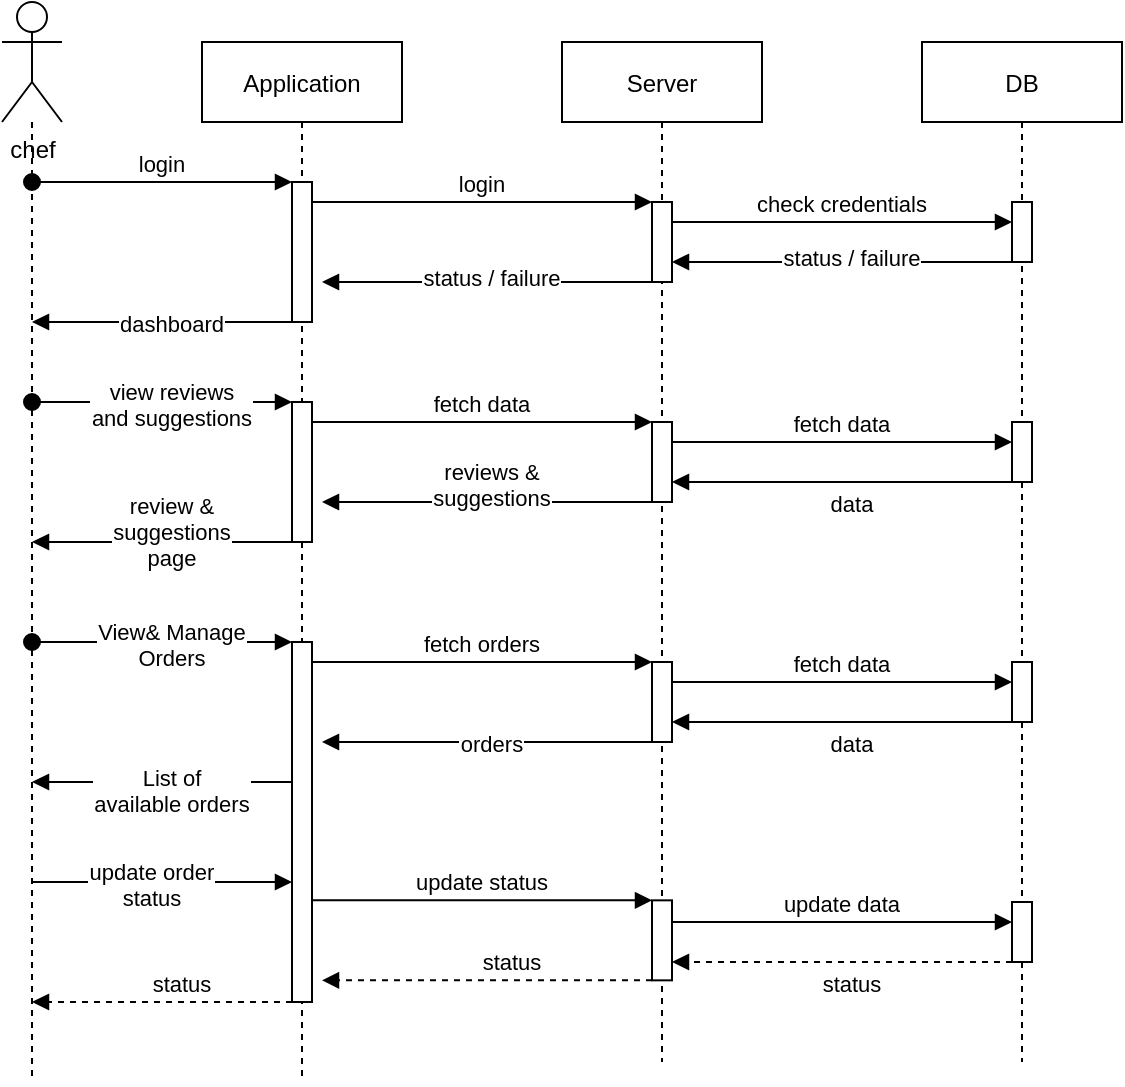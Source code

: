 <mxfile version="15.4.1" type="device"><diagram id="kgpKYQtTHZ0yAKxKKP6v" name="Page-1"><mxGraphModel dx="2170" dy="1195" grid="1" gridSize="10" guides="1" tooltips="1" connect="1" arrows="1" fold="1" page="1" pageScale="1" pageWidth="850" pageHeight="1100" math="0" shadow="0"><root><mxCell id="0"/><mxCell id="1" parent="0"/><mxCell id="3nuBFxr9cyL0pnOWT2aG-1" value="Application" style="shape=umlLifeline;perimeter=lifelinePerimeter;container=1;collapsible=0;recursiveResize=0;rounded=0;shadow=0;strokeWidth=1;" parent="1" vertex="1"><mxGeometry x="285" y="80" width="100" height="520" as="geometry"/></mxCell><mxCell id="3nuBFxr9cyL0pnOWT2aG-2" value="" style="points=[];perimeter=orthogonalPerimeter;rounded=0;shadow=0;strokeWidth=1;" parent="3nuBFxr9cyL0pnOWT2aG-1" vertex="1"><mxGeometry x="45" y="70" width="10" height="70" as="geometry"/></mxCell><mxCell id="3nuBFxr9cyL0pnOWT2aG-3" value="login" style="verticalAlign=bottom;startArrow=oval;endArrow=block;startSize=8;shadow=0;strokeWidth=1;" parent="3nuBFxr9cyL0pnOWT2aG-1" target="3nuBFxr9cyL0pnOWT2aG-2" edge="1"><mxGeometry relative="1" as="geometry"><mxPoint x="-85" y="70" as="sourcePoint"/></mxGeometry></mxCell><mxCell id="trN2oQFiSMDePLMzImDC-10" value="dashboard" style="verticalAlign=bottom;endArrow=block;shadow=0;strokeWidth=1;" edge="1" parent="3nuBFxr9cyL0pnOWT2aG-1"><mxGeometry x="-0.077" y="10" relative="1" as="geometry"><mxPoint x="45" y="140" as="sourcePoint"/><mxPoint x="-85" y="140" as="targetPoint"/><mxPoint as="offset"/></mxGeometry></mxCell><mxCell id="trN2oQFiSMDePLMzImDC-11" value="" style="points=[];perimeter=orthogonalPerimeter;rounded=0;shadow=0;strokeWidth=1;" vertex="1" parent="3nuBFxr9cyL0pnOWT2aG-1"><mxGeometry x="45" y="180" width="10" height="70" as="geometry"/></mxCell><mxCell id="trN2oQFiSMDePLMzImDC-12" value="view reviews&#xA;and suggestions&#xA;" style="verticalAlign=bottom;startArrow=oval;endArrow=block;startSize=8;shadow=0;strokeWidth=1;" edge="1" parent="3nuBFxr9cyL0pnOWT2aG-1" target="trN2oQFiSMDePLMzImDC-11"><mxGeometry x="0.077" y="-30" relative="1" as="geometry"><mxPoint x="-85" y="180" as="sourcePoint"/><mxPoint as="offset"/></mxGeometry></mxCell><mxCell id="trN2oQFiSMDePLMzImDC-13" value="review &amp; &#xA;suggestions&#xA;page&#xA;" style="verticalAlign=bottom;endArrow=block;shadow=0;strokeWidth=1;" edge="1" parent="3nuBFxr9cyL0pnOWT2aG-1"><mxGeometry x="-0.077" y="30" relative="1" as="geometry"><mxPoint x="45" y="250" as="sourcePoint"/><mxPoint x="-85" y="250" as="targetPoint"/><mxPoint as="offset"/></mxGeometry></mxCell><mxCell id="trN2oQFiSMDePLMzImDC-20" value="" style="points=[];perimeter=orthogonalPerimeter;rounded=0;shadow=0;strokeWidth=1;" vertex="1" parent="3nuBFxr9cyL0pnOWT2aG-1"><mxGeometry x="45" y="300" width="10" height="180" as="geometry"/></mxCell><mxCell id="trN2oQFiSMDePLMzImDC-21" value="View&amp; Manage&#xA;Orders&#xA;" style="verticalAlign=bottom;startArrow=oval;endArrow=block;startSize=8;shadow=0;strokeWidth=1;" edge="1" parent="3nuBFxr9cyL0pnOWT2aG-1" target="trN2oQFiSMDePLMzImDC-20"><mxGeometry x="0.077" y="-30" relative="1" as="geometry"><mxPoint x="-85" y="300" as="sourcePoint"/><mxPoint as="offset"/></mxGeometry></mxCell><mxCell id="trN2oQFiSMDePLMzImDC-22" value="List of &#xA;available orders" style="verticalAlign=bottom;endArrow=block;shadow=0;strokeWidth=1;" edge="1" parent="3nuBFxr9cyL0pnOWT2aG-1"><mxGeometry x="-0.077" y="20" relative="1" as="geometry"><mxPoint x="45" y="370" as="sourcePoint"/><mxPoint x="-85" y="370" as="targetPoint"/><mxPoint as="offset"/></mxGeometry></mxCell><mxCell id="trN2oQFiSMDePLMzImDC-30" value="update order&#xA;status&#xA;" style="verticalAlign=bottom;endArrow=block;shadow=0;strokeWidth=1;" edge="1" parent="3nuBFxr9cyL0pnOWT2aG-1"><mxGeometry x="-0.077" y="-30" relative="1" as="geometry"><mxPoint x="-85" y="420" as="sourcePoint"/><mxPoint x="45" y="420" as="targetPoint"/><mxPoint as="offset"/></mxGeometry></mxCell><mxCell id="trN2oQFiSMDePLMzImDC-37" value="status" style="verticalAlign=bottom;endArrow=block;shadow=0;strokeWidth=1;dashed=1;" edge="1" parent="3nuBFxr9cyL0pnOWT2aG-1"><mxGeometry x="-0.151" relative="1" as="geometry"><mxPoint x="45" y="480.0" as="sourcePoint"/><mxPoint x="-85" y="480" as="targetPoint"/><mxPoint as="offset"/></mxGeometry></mxCell><mxCell id="3nuBFxr9cyL0pnOWT2aG-5" value="Server" style="shape=umlLifeline;perimeter=lifelinePerimeter;container=1;collapsible=0;recursiveResize=0;rounded=0;shadow=0;strokeWidth=1;" parent="1" vertex="1"><mxGeometry x="465" y="80" width="100" height="510" as="geometry"/></mxCell><mxCell id="3nuBFxr9cyL0pnOWT2aG-6" value="" style="points=[];perimeter=orthogonalPerimeter;rounded=0;shadow=0;strokeWidth=1;" parent="3nuBFxr9cyL0pnOWT2aG-5" vertex="1"><mxGeometry x="45" y="80" width="10" height="40" as="geometry"/></mxCell><mxCell id="trN2oQFiSMDePLMzImDC-14" value="" style="points=[];perimeter=orthogonalPerimeter;rounded=0;shadow=0;strokeWidth=1;" vertex="1" parent="3nuBFxr9cyL0pnOWT2aG-5"><mxGeometry x="45" y="190" width="10" height="40" as="geometry"/></mxCell><mxCell id="trN2oQFiSMDePLMzImDC-15" value="fetch data" style="verticalAlign=bottom;endArrow=block;entryX=0;entryY=0;shadow=0;strokeWidth=1;" edge="1" parent="3nuBFxr9cyL0pnOWT2aG-5" target="trN2oQFiSMDePLMzImDC-14"><mxGeometry relative="1" as="geometry"><mxPoint x="-125" y="190" as="sourcePoint"/></mxGeometry></mxCell><mxCell id="trN2oQFiSMDePLMzImDC-16" value="reviews &amp; &#xA;suggestions&#xA;" style="verticalAlign=bottom;endArrow=block;entryX=1;entryY=0;shadow=0;strokeWidth=1;" edge="1" parent="3nuBFxr9cyL0pnOWT2aG-5" source="trN2oQFiSMDePLMzImDC-14"><mxGeometry x="-0.03" y="20" relative="1" as="geometry"><mxPoint x="-60" y="230" as="sourcePoint"/><mxPoint x="-120" y="230" as="targetPoint"/><mxPoint as="offset"/></mxGeometry></mxCell><mxCell id="trN2oQFiSMDePLMzImDC-23" value="" style="points=[];perimeter=orthogonalPerimeter;rounded=0;shadow=0;strokeWidth=1;" vertex="1" parent="3nuBFxr9cyL0pnOWT2aG-5"><mxGeometry x="45" y="310" width="10" height="40" as="geometry"/></mxCell><mxCell id="trN2oQFiSMDePLMzImDC-24" value="fetch orders" style="verticalAlign=bottom;endArrow=block;entryX=0;entryY=0;shadow=0;strokeWidth=1;" edge="1" parent="3nuBFxr9cyL0pnOWT2aG-5" target="trN2oQFiSMDePLMzImDC-23"><mxGeometry relative="1" as="geometry"><mxPoint x="-125" y="310" as="sourcePoint"/></mxGeometry></mxCell><mxCell id="trN2oQFiSMDePLMzImDC-25" value="orders" style="verticalAlign=bottom;endArrow=block;entryX=1;entryY=0;shadow=0;strokeWidth=1;" edge="1" parent="3nuBFxr9cyL0pnOWT2aG-5" source="trN2oQFiSMDePLMzImDC-23"><mxGeometry x="-0.03" y="10" relative="1" as="geometry"><mxPoint x="-525" y="270" as="sourcePoint"/><mxPoint x="-120" y="350" as="targetPoint"/><mxPoint as="offset"/></mxGeometry></mxCell><mxCell id="trN2oQFiSMDePLMzImDC-31" value="" style="points=[];perimeter=orthogonalPerimeter;rounded=0;shadow=0;strokeWidth=1;" vertex="1" parent="3nuBFxr9cyL0pnOWT2aG-5"><mxGeometry x="45" y="429.17" width="10" height="40" as="geometry"/></mxCell><mxCell id="trN2oQFiSMDePLMzImDC-32" value="update status" style="verticalAlign=bottom;endArrow=block;entryX=0;entryY=0;shadow=0;strokeWidth=1;" edge="1" parent="3nuBFxr9cyL0pnOWT2aG-5" target="trN2oQFiSMDePLMzImDC-31"><mxGeometry relative="1" as="geometry"><mxPoint x="-125" y="429.17" as="sourcePoint"/></mxGeometry></mxCell><mxCell id="trN2oQFiSMDePLMzImDC-33" value="status" style="verticalAlign=bottom;endArrow=block;entryX=1;entryY=0;shadow=0;strokeWidth=1;dashed=1;" edge="1" parent="3nuBFxr9cyL0pnOWT2aG-5" source="trN2oQFiSMDePLMzImDC-31"><mxGeometry x="-0.151" relative="1" as="geometry"><mxPoint x="-990" y="309.17" as="sourcePoint"/><mxPoint x="-120" y="469.17" as="targetPoint"/><mxPoint as="offset"/></mxGeometry></mxCell><mxCell id="3nuBFxr9cyL0pnOWT2aG-8" value="login" style="verticalAlign=bottom;endArrow=block;entryX=0;entryY=0;shadow=0;strokeWidth=1;" parent="1" source="3nuBFxr9cyL0pnOWT2aG-2" target="3nuBFxr9cyL0pnOWT2aG-6" edge="1"><mxGeometry relative="1" as="geometry"><mxPoint x="440" y="160" as="sourcePoint"/></mxGeometry></mxCell><mxCell id="3nuBFxr9cyL0pnOWT2aG-9" value="status / failure&#xA;" style="verticalAlign=bottom;endArrow=block;entryX=1;entryY=0;shadow=0;strokeWidth=1;" parent="1" source="3nuBFxr9cyL0pnOWT2aG-6" edge="1"><mxGeometry x="-0.03" y="20" relative="1" as="geometry"><mxPoint x="405" y="200" as="sourcePoint"/><mxPoint x="345" y="200" as="targetPoint"/><mxPoint as="offset"/></mxGeometry></mxCell><mxCell id="trN2oQFiSMDePLMzImDC-1" value="DB" style="shape=umlLifeline;perimeter=lifelinePerimeter;container=1;collapsible=0;recursiveResize=0;rounded=0;shadow=0;strokeWidth=1;" vertex="1" parent="1"><mxGeometry x="645" y="80" width="100" height="510" as="geometry"/></mxCell><mxCell id="trN2oQFiSMDePLMzImDC-2" value="" style="points=[];perimeter=orthogonalPerimeter;rounded=0;shadow=0;strokeWidth=1;" vertex="1" parent="trN2oQFiSMDePLMzImDC-1"><mxGeometry x="45" y="80" width="10" height="30" as="geometry"/></mxCell><mxCell id="trN2oQFiSMDePLMzImDC-17" value="" style="points=[];perimeter=orthogonalPerimeter;rounded=0;shadow=0;strokeWidth=1;" vertex="1" parent="trN2oQFiSMDePLMzImDC-1"><mxGeometry x="45" y="190" width="10" height="30" as="geometry"/></mxCell><mxCell id="trN2oQFiSMDePLMzImDC-18" value="fetch data" style="verticalAlign=bottom;endArrow=block;entryX=0;entryY=0;shadow=0;strokeWidth=1;" edge="1" parent="trN2oQFiSMDePLMzImDC-1"><mxGeometry relative="1" as="geometry"><mxPoint x="-125" y="200.0" as="sourcePoint"/><mxPoint x="45" y="200.0" as="targetPoint"/></mxGeometry></mxCell><mxCell id="trN2oQFiSMDePLMzImDC-19" value="data" style="verticalAlign=bottom;endArrow=block;entryX=1;entryY=0;shadow=0;strokeWidth=1;" edge="1" parent="trN2oQFiSMDePLMzImDC-1" source="trN2oQFiSMDePLMzImDC-17"><mxGeometry x="-0.059" y="20" relative="1" as="geometry"><mxPoint x="40" y="220" as="sourcePoint"/><mxPoint x="-125" y="220" as="targetPoint"/><mxPoint as="offset"/></mxGeometry></mxCell><mxCell id="trN2oQFiSMDePLMzImDC-27" value="" style="points=[];perimeter=orthogonalPerimeter;rounded=0;shadow=0;strokeWidth=1;" vertex="1" parent="trN2oQFiSMDePLMzImDC-1"><mxGeometry x="45" y="310" width="10" height="30" as="geometry"/></mxCell><mxCell id="trN2oQFiSMDePLMzImDC-28" value="fetch data" style="verticalAlign=bottom;endArrow=block;entryX=0;entryY=0;shadow=0;strokeWidth=1;" edge="1" parent="trN2oQFiSMDePLMzImDC-1"><mxGeometry relative="1" as="geometry"><mxPoint x="-125" y="320.0" as="sourcePoint"/><mxPoint x="45" y="320.0" as="targetPoint"/></mxGeometry></mxCell><mxCell id="trN2oQFiSMDePLMzImDC-29" value="data" style="verticalAlign=bottom;endArrow=block;entryX=1;entryY=0;shadow=0;strokeWidth=1;" edge="1" parent="trN2oQFiSMDePLMzImDC-1" source="trN2oQFiSMDePLMzImDC-27"><mxGeometry x="-0.059" y="20" relative="1" as="geometry"><mxPoint x="-605" y="260" as="sourcePoint"/><mxPoint x="-125" y="340" as="targetPoint"/><mxPoint as="offset"/></mxGeometry></mxCell><mxCell id="trN2oQFiSMDePLMzImDC-34" value="" style="points=[];perimeter=orthogonalPerimeter;rounded=0;shadow=0;strokeWidth=1;" vertex="1" parent="trN2oQFiSMDePLMzImDC-1"><mxGeometry x="45" y="430" width="10" height="30" as="geometry"/></mxCell><mxCell id="trN2oQFiSMDePLMzImDC-35" value="update data" style="verticalAlign=bottom;endArrow=block;entryX=0;entryY=0;shadow=0;strokeWidth=1;" edge="1" parent="trN2oQFiSMDePLMzImDC-1"><mxGeometry relative="1" as="geometry"><mxPoint x="-125" y="440.0" as="sourcePoint"/><mxPoint x="45" y="440.0" as="targetPoint"/></mxGeometry></mxCell><mxCell id="trN2oQFiSMDePLMzImDC-36" value="status" style="verticalAlign=bottom;endArrow=block;entryX=1;entryY=0;shadow=0;strokeWidth=1;dashed=1;" edge="1" parent="trN2oQFiSMDePLMzImDC-1" source="trN2oQFiSMDePLMzImDC-34"><mxGeometry x="-0.059" y="20" relative="1" as="geometry"><mxPoint x="-1250" y="300" as="sourcePoint"/><mxPoint x="-125" y="460" as="targetPoint"/><mxPoint as="offset"/></mxGeometry></mxCell><mxCell id="trN2oQFiSMDePLMzImDC-5" style="edgeStyle=orthogonalEdgeStyle;rounded=0;orthogonalLoop=1;jettySize=auto;html=1;dashed=1;endArrow=none;endFill=0;" edge="1" parent="1" source="trN2oQFiSMDePLMzImDC-3"><mxGeometry relative="1" as="geometry"><mxPoint x="200" y="600" as="targetPoint"/></mxGeometry></mxCell><mxCell id="trN2oQFiSMDePLMzImDC-3" value="chef" style="shape=umlActor;verticalLabelPosition=bottom;verticalAlign=top;html=1;outlineConnect=0;" vertex="1" parent="1"><mxGeometry x="185" y="60" width="30" height="60" as="geometry"/></mxCell><mxCell id="trN2oQFiSMDePLMzImDC-6" value="check credentials" style="verticalAlign=bottom;endArrow=block;entryX=0;entryY=0;shadow=0;strokeWidth=1;" edge="1" parent="1"><mxGeometry relative="1" as="geometry"><mxPoint x="520" y="170.0" as="sourcePoint"/><mxPoint x="690" y="170.0" as="targetPoint"/></mxGeometry></mxCell><mxCell id="trN2oQFiSMDePLMzImDC-7" value="status / failure&#xA;" style="verticalAlign=bottom;endArrow=block;entryX=1;entryY=0;shadow=0;strokeWidth=1;" edge="1" parent="1" source="trN2oQFiSMDePLMzImDC-2"><mxGeometry x="-0.059" y="20" relative="1" as="geometry"><mxPoint x="685" y="190" as="sourcePoint"/><mxPoint x="520" y="190" as="targetPoint"/><mxPoint as="offset"/></mxGeometry></mxCell></root></mxGraphModel></diagram></mxfile>